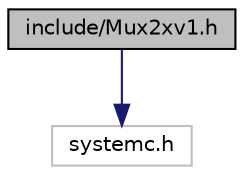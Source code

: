 digraph "include/Mux2xv1.h"
{
 // LATEX_PDF_SIZE
  edge [fontname="Helvetica",fontsize="10",labelfontname="Helvetica",labelfontsize="10"];
  node [fontname="Helvetica",fontsize="10",shape=record];
  Node1 [label="include/Mux2xv1.h",height=0.2,width=0.4,color="black", fillcolor="grey75", style="filled", fontcolor="black",tooltip="Multiplexador de duas entradas."];
  Node1 -> Node2 [color="midnightblue",fontsize="10",style="solid",fontname="Helvetica"];
  Node2 [label="systemc.h",height=0.2,width=0.4,color="grey75", fillcolor="white", style="filled",tooltip=" "];
}
